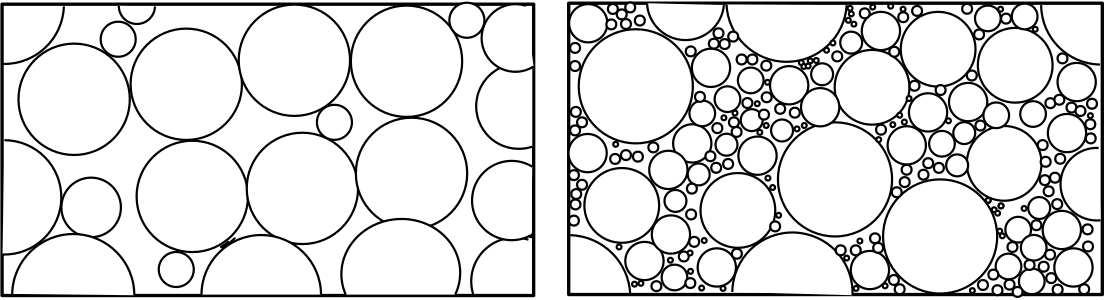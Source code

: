 <?xml version="1.0"?>
<!DOCTYPE ipe SYSTEM "ipe.dtd">
<ipe version="70218" creator="Ipe 7.2.21">
<info created="D:20201123213146" modified="D:20201123213647"/>
<ipestyle name="basic">
<symbol name="arrow/arc(spx)">
<path stroke="sym-stroke" fill="sym-stroke" pen="sym-pen">
0 0 m
-1 0.333 l
-1 -0.333 l
h
</path>
</symbol>
<symbol name="arrow/farc(spx)">
<path stroke="sym-stroke" fill="white" pen="sym-pen">
0 0 m
-1 0.333 l
-1 -0.333 l
h
</path>
</symbol>
<symbol name="arrow/ptarc(spx)">
<path stroke="sym-stroke" fill="sym-stroke" pen="sym-pen">
0 0 m
-1 0.333 l
-0.8 0 l
-1 -0.333 l
h
</path>
</symbol>
<symbol name="arrow/fptarc(spx)">
<path stroke="sym-stroke" fill="white" pen="sym-pen">
0 0 m
-1 0.333 l
-0.8 0 l
-1 -0.333 l
h
</path>
</symbol>
<symbol name="mark/circle(sx)" transformations="translations">
<path fill="sym-stroke">
0.6 0 0 0.6 0 0 e
0.4 0 0 0.4 0 0 e
</path>
</symbol>
<symbol name="mark/disk(sx)" transformations="translations">
<path fill="sym-stroke">
0.6 0 0 0.6 0 0 e
</path>
</symbol>
<symbol name="mark/fdisk(sfx)" transformations="translations">
<group>
<path fill="sym-fill">
0.5 0 0 0.5 0 0 e
</path>
<path fill="sym-stroke" fillrule="eofill">
0.6 0 0 0.6 0 0 e
0.4 0 0 0.4 0 0 e
</path>
</group>
</symbol>
<symbol name="mark/box(sx)" transformations="translations">
<path fill="sym-stroke" fillrule="eofill">
-0.6 -0.6 m
0.6 -0.6 l
0.6 0.6 l
-0.6 0.6 l
h
-0.4 -0.4 m
0.4 -0.4 l
0.4 0.4 l
-0.4 0.4 l
h
</path>
</symbol>
<symbol name="mark/square(sx)" transformations="translations">
<path fill="sym-stroke">
-0.6 -0.6 m
0.6 -0.6 l
0.6 0.6 l
-0.6 0.6 l
h
</path>
</symbol>
<symbol name="mark/fsquare(sfx)" transformations="translations">
<group>
<path fill="sym-fill">
-0.5 -0.5 m
0.5 -0.5 l
0.5 0.5 l
-0.5 0.5 l
h
</path>
<path fill="sym-stroke" fillrule="eofill">
-0.6 -0.6 m
0.6 -0.6 l
0.6 0.6 l
-0.6 0.6 l
h
-0.4 -0.4 m
0.4 -0.4 l
0.4 0.4 l
-0.4 0.4 l
h
</path>
</group>
</symbol>
<symbol name="mark/cross(sx)" transformations="translations">
<group>
<path fill="sym-stroke">
-0.43 -0.57 m
0.57 0.43 l
0.43 0.57 l
-0.57 -0.43 l
h
</path>
<path fill="sym-stroke">
-0.43 0.57 m
0.57 -0.43 l
0.43 -0.57 l
-0.57 0.43 l
h
</path>
</group>
</symbol>
<symbol name="arrow/fnormal(spx)">
<path stroke="sym-stroke" fill="white" pen="sym-pen">
0 0 m
-1 0.333 l
-1 -0.333 l
h
</path>
</symbol>
<symbol name="arrow/pointed(spx)">
<path stroke="sym-stroke" fill="sym-stroke" pen="sym-pen">
0 0 m
-1 0.333 l
-0.8 0 l
-1 -0.333 l
h
</path>
</symbol>
<symbol name="arrow/fpointed(spx)">
<path stroke="sym-stroke" fill="white" pen="sym-pen">
0 0 m
-1 0.333 l
-0.8 0 l
-1 -0.333 l
h
</path>
</symbol>
<symbol name="arrow/linear(spx)">
<path stroke="sym-stroke" pen="sym-pen">
-1 0.333 m
0 0 l
-1 -0.333 l
</path>
</symbol>
<symbol name="arrow/fdouble(spx)">
<path stroke="sym-stroke" fill="white" pen="sym-pen">
0 0 m
-1 0.333 l
-1 -0.333 l
h
-1 0 m
-2 0.333 l
-2 -0.333 l
h
</path>
</symbol>
<symbol name="arrow/double(spx)">
<path stroke="sym-stroke" fill="sym-stroke" pen="sym-pen">
0 0 m
-1 0.333 l
-1 -0.333 l
h
-1 0 m
-2 0.333 l
-2 -0.333 l
h
</path>
</symbol>
<symbol name="arrow/mid-normal(spx)">
<path stroke="sym-stroke" fill="sym-stroke" pen="sym-pen">
0.5 0 m
-0.5 0.333 l
-0.5 -0.333 l
h
</path>
</symbol>
<symbol name="arrow/mid-fnormal(spx)">
<path stroke="sym-stroke" fill="white" pen="sym-pen">
0.5 0 m
-0.5 0.333 l
-0.5 -0.333 l
h
</path>
</symbol>
<symbol name="arrow/mid-pointed(spx)">
<path stroke="sym-stroke" fill="sym-stroke" pen="sym-pen">
0.5 0 m
-0.5 0.333 l
-0.3 0 l
-0.5 -0.333 l
h
</path>
</symbol>
<symbol name="arrow/mid-fpointed(spx)">
<path stroke="sym-stroke" fill="white" pen="sym-pen">
0.5 0 m
-0.5 0.333 l
-0.3 0 l
-0.5 -0.333 l
h
</path>
</symbol>
<symbol name="arrow/mid-double(spx)">
<path stroke="sym-stroke" fill="sym-stroke" pen="sym-pen">
1 0 m
0 0.333 l
0 -0.333 l
h
0 0 m
-1 0.333 l
-1 -0.333 l
h
</path>
</symbol>
<symbol name="arrow/mid-fdouble(spx)">
<path stroke="sym-stroke" fill="white" pen="sym-pen">
1 0 m
0 0.333 l
0 -0.333 l
h
0 0 m
-1 0.333 l
-1 -0.333 l
h
</path>
</symbol>
<pen name="heavier" value="0.8"/>
<pen name="fat" value="1.2"/>
<pen name="ultrafat" value="2"/>
<symbolsize name="large" value="5"/>
<symbolsize name="small" value="2"/>
<symbolsize name="tiny" value="1.1"/>
<arrowsize name="large" value="10"/>
<arrowsize name="small" value="5"/>
<arrowsize name="tiny" value="3"/>
<color name="red" value="1 0 0"/>
<color name="blue" value="0 0 1"/>
<color name="green" value="0 1 0"/>
<color name="yellow" value="1 1 0"/>
<color name="orange" value="1 0.647 0"/>
<color name="gold" value="1 0.843 0"/>
<color name="purple" value="0.627 0.125 0.941"/>
<color name="gray" value="0.745"/>
<color name="brown" value="0.647 0.165 0.165"/>
<color name="navy" value="0 0 0.502"/>
<color name="pink" value="1 0.753 0.796"/>
<color name="seagreen" value="0.18 0.545 0.341"/>
<color name="turquoise" value="0.251 0.878 0.816"/>
<color name="violet" value="0.933 0.51 0.933"/>
<color name="darkblue" value="0 0 0.545"/>
<color name="darkcyan" value="0 0.545 0.545"/>
<color name="darkgray" value="0.663"/>
<color name="darkgreen" value="0 0.392 0"/>
<color name="darkmagenta" value="0.545 0 0.545"/>
<color name="darkorange" value="1 0.549 0"/>
<color name="darkred" value="0.545 0 0"/>
<color name="lightblue" value="0.678 0.847 0.902"/>
<color name="lightcyan" value="0.878 1 1"/>
<color name="lightgray" value="0.827"/>
<color name="lightgreen" value="0.565 0.933 0.565"/>
<color name="lightyellow" value="1 1 0.878"/>
<dashstyle name="dotted" value="[1 3] 0"/>
<dashstyle name="dashed" value="[4] 0"/>
<dashstyle name="dash dotted" value="[4 2 1 2] 0"/>
<dashstyle name="dash dot dotted" value="[4 2 1 2 1 2] 0"/>
<textsize name="large" value="\large"/>
<textsize name="Large" value="\Large"/>
<textsize name="LARGE" value="\LARGE"/>
<textsize name="huge" value="\huge"/>
<textsize name="Huge" value="\Huge"/>
<textsize name="small" value="\small"/>
<textsize name="footnote" value="\footnotesize"/>
<textsize name="tiny" value="\tiny"/>
<textstyle name="center" begin="\begin{center}" end="\end{center}"/>
<textstyle name="itemize" begin="\begin{itemize}" end="\end{itemize}"/>
<textstyle name="item" begin="\begin{itemize}\item{}" end="\end{itemize}"/>
<gridsize name="4 pts" value="4"/>
<gridsize name="8 pts (~3 mm)" value="8"/>
<gridsize name="16 pts (~6 mm)" value="16"/>
<gridsize name="32 pts (~12 mm)" value="32"/>
<gridsize name="10 pts (~3.5 mm)" value="10"/>
<gridsize name="20 pts (~7 mm)" value="20"/>
<gridsize name="14 pts (~5 mm)" value="14"/>
<gridsize name="28 pts (~10 mm)" value="28"/>
<gridsize name="56 pts (~20 mm)" value="56"/>
<anglesize name="90 deg" value="90"/>
<anglesize name="60 deg" value="60"/>
<anglesize name="45 deg" value="45"/>
<anglesize name="30 deg" value="30"/>
<anglesize name="22.5 deg" value="22.5"/>
<opacity name="10%" value="0.1"/>
<opacity name="30%" value="0.3"/>
<opacity name="50%" value="0.5"/>
<opacity name="75%" value="0.75"/>
<tiling name="falling" angle="-60" step="4" width="1"/>
<tiling name="rising" angle="30" step="4" width="1"/>
</ipestyle>
<page>
<layer name="alpha"/>
<view layers="alpha" active="alpha"/>
<group layer="alpha" matrix="1 0 0 1 -182.007 -3.9645">
<path matrix="1.00378 0 0 1 -1.14181 0.360409" stroke="black" fill="white" pen="fat">
206.677 532.186 m
206.677 427.307 l
397.333 427.307 l
397.333 532.186 l
h
</path>
<path stroke="black" fill="white" pen="heavier">
20.0408 0 0 20.0408 232.266 498.308 e
</path>
<path matrix="1 0 0 1 40.366 5.40663" stroke="black" fill="white" pen="heavier">
20.0408 0 0 20.0408 232.266 498.308 e
</path>
<path matrix="1 0 0 1 79.2902 14.0564" stroke="black" fill="white" pen="heavier">
20.0408 0 0 20.0408 232.266 498.308 e
</path>
<path matrix="1 0 0 1 119.656 13.696" stroke="black" fill="white" pen="heavier">
20.0408 0 0 20.0408 232.266 498.308 e
</path>
<path matrix="1 0 0 1 42.5285 -34.9592" stroke="black" fill="white" pen="heavier">
20.0408 0 0 20.0408 232.266 498.308 e
</path>
<path matrix="1 0 0 1 82.1735 -32.0759" stroke="black" fill="white" pen="heavier">
20.0408 0 0 20.0408 232.266 498.308 e
</path>
<path matrix="1 0 0 1 121.458 -26.6698" stroke="black" fill="white" pen="heavier">
20.0408 0 0 20.0408 232.266 498.308 e
</path>
<path matrix="1 0 0 1 0 -1.80205" stroke="black" fill="white" pen="heavier">
10.7157 0 0 10.7157 238.393 461.186 e
</path>
<path stroke="black" fill="white" pen="heavier">
6.30459 0 0 6.30459 248.124 519.932 e
</path>
<path matrix="1 0 0 1 20.9037 -82.8939" stroke="black" fill="white" pen="heavier">
6.30459 0 0 6.30459 248.124 519.932 e
</path>
<path matrix="1 0 0 1 77.8484 -29.9137" stroke="black" fill="white" pen="heavier">
6.30459 0 0 6.30459 248.124 519.932 e
</path>
<path stroke="black" fill="white" pen="heavier" cap="1" join="1">
397.435 449.446 m
397.172 449.736 l
397.699 448.865 l
397.646 448.575 l
396.435 448.76 l
</path>
<path stroke="black" fill="white" pen="heavier" cap="1" join="1">
397.646 449.63 m
393.433 448.971 l
</path>
<path stroke="black" fill="white" pen="heavier" cap="1" join="1">
285.637 444.97 m
285.137 445.207 l
287.165 446.419 l
287.665 446.945 l
286.954 446.366 l
285.716 444.812 l
288.007 446.392 l
290.062 448.262 l
</path>
<path stroke="black" fill="white" pen="heavier">
278.112 428.004 m
21.5148 0 0 -21.5148 299.627 427.926 321.142 428.004 a
</path>
<path stroke="black" fill="white" pen="heavier">
207.172 483.593 m
20.5887 0 0 -20.5887 207.067 463.005 206.474 442.425 a
</path>
<path stroke="black" fill="white" pen="heavier">
397.199 510.341 m
15.3308 0 0 15.3308 392.33 495.804 397.199 481.267 a
</path>
<path stroke="black" fill="white" pen="heavier">
228.571 531.74 m
21.4455 0 0 -21.4455 207.138 532.48 206.707 511.039 a
</path>
<path stroke="black" fill="white" pen="heavier">
376.033 427.771 m
15.7607 0 0 -15.7607 390.98 432.77 395.804 447.774 a
</path>
<path matrix="1.03355 0 0.0132175 0.948183 -18.1125 22.1777" stroke="black" fill="white" pen="heavier">
331.376 428.004 m
20.6914 0 0 -20.6914 350.448 436.027 369.521 428.004 a
</path>
<path stroke="black" fill="white" pen="heavier">
261.366 531.74 m
6.51407 0 0 -6.51407 254.855 531.934 248.341 531.972 a
</path>
<path stroke="black" fill="white" pen="heavier">
397.664 510.109 m
12.1772 0 0 -12.1772 391.13 520.384 394.873 531.972 a
</path>
<path matrix="1 0 0 1 125.53 6.83559" stroke="black" fill="white" pen="heavier">
6.30459 0 0 6.30459 248.124 519.932 e
</path>
<path stroke="black" fill="white" pen="heavier">
209.963 428.236 m
21.9819 0 0 -21.9819 231.941 427.817 253.923 427.771 a
</path>
<path stroke="black" fill="white" pen="heavier">
397.199 474.057 m
14.2703 0 0 14.2703 389.783 461.865 396.734 449.402 a
</path>
</group>
<group matrix="1 0 0 1 22.3454 116.052">
<path matrix="1.00756 0 0 1 -2.28386 -119.296" stroke="black" fill="white" pen="fat">
206.677 532.186 m
206.677 427.307 l
397.333 427.307 l
397.333 532.186 l
h
</path>
<path matrix="1 0 0 1 2.88327 -1.08123" stroke="black" fill="white" pen="heavier">
20.5433 0 0 20.5433 227.22 384.058 e
</path>
<path matrix="1 0 0 1 74.6044 -34.599" stroke="black" fill="white" pen="heavier">
20.5433 0 0 20.5433 227.22 384.058 e
</path>
<path matrix="1 0 0 1 112.447 -55.1424" stroke="black" fill="white" pen="heavier">
20.5433 0 0 20.5433 227.22 384.058 e
</path>
<path stroke="black" fill="white" pen="heavier">
13.4563 0 0 13.4563 315.16 382.616 e
</path>
<path matrix="1 0 0 1 23.7868 13.6957" stroke="black" fill="white" pen="heavier">
13.4563 0 0 13.4563 315.16 382.616 e
</path>
<path matrix="1 0 0 1 51.5383 7.92911" stroke="black" fill="white" pen="heavier">
13.4563 0 0 13.4563 315.16 382.616 e
</path>
<path matrix="1 0 0 1 47.5738 -27.391" stroke="black" fill="white" pen="heavier">
13.4563 0 0 13.4563 315.16 382.616 e
</path>
<path matrix="1 0 0 1 -48.295 -44.3302" stroke="black" fill="white" pen="heavier">
13.4563 0 0 13.4563 315.16 382.616 e
</path>
<path matrix="1 0 0 1 -90.1025 -42.5282" stroke="black" fill="white" pen="heavier">
13.4563 0 0 13.4563 315.16 382.616 e
</path>
<path stroke="black" fill="white" pen="heavier">
6.888 0 0 6.888 257.179 389.626 e
</path>
<path matrix="1 0 0 1 28.1439 -6.28031" stroke="black" fill="white" pen="heavier">
6.888 0 0 6.888 257.179 389.626 e
</path>
<path matrix="1 0 0 1 39.3083 -14.1884" stroke="black" fill="white" pen="heavier">
6.888 0 0 6.888 257.179 389.626 e
</path>
<path matrix="1 0 0 1 78.151 -16.0491" stroke="black" fill="white" pen="heavier">
6.888 0 0 6.888 257.179 389.626 e
</path>
<path matrix="1 0 0 1 92.5717 -12.3277" stroke="black" fill="white" pen="heavier">
6.888 0 0 6.888 257.179 389.626 e
</path>
<path matrix="1 0 0 1 70.4755 -27.9113" stroke="black" fill="white" pen="heavier">
6.888 0 0 6.888 257.179 389.626 e
</path>
<path matrix="1 0 0 1 126.297 -58.3807" stroke="black" fill="white" pen="heavier">
6.888 0 0 6.888 257.179 389.626 e
</path>
<path matrix="1 0 0 1 130.484 -71.871" stroke="black" fill="white" pen="heavier">
6.888 0 0 6.888 257.179 389.626 e
</path>
<path matrix="1 0 0 1 57.2178 -72.8014" stroke="black" fill="white" pen="heavier">
6.888 0 0 6.888 257.179 389.626 e
</path>
<path matrix="1 0 0 1 -23.9565 -69.5451" stroke="black" fill="white" pen="heavier">
6.888 0 0 6.888 257.179 389.626 e
</path>
<path matrix="1 0 0 1 -14.4203 -60.0089" stroke="black" fill="white" pen="heavier">
6.888 0 0 6.888 257.179 389.626 e
</path>
<path matrix="1 0 0 1 2.09371 -71.871" stroke="black" fill="white" pen="heavier">
6.888 0 0 6.888 257.179 389.626 e
</path>
<path matrix="1 0 0 1 16.747 -31.6328" stroke="black" fill="white" pen="heavier">
6.888 0 0 6.888 257.179 389.626 e
</path>
<path matrix="1 0 0 1 -6.74476 -27.2135" stroke="black" fill="white" pen="heavier">
6.888 0 0 6.888 257.179 389.626 e
</path>
<path matrix="1 0 0 1 -15.3506 -36.7498" stroke="black" fill="white" pen="heavier">
6.888 0 0 6.888 257.179 389.626 e
</path>
<path matrix="1 0 0 1 -44.4245 -30.7024" stroke="black" fill="white" pen="heavier">
6.888 0 0 6.888 257.179 389.626 e
</path>
<path matrix="1 0 0 1 -44.1919 16.0484" stroke="black" fill="white" pen="heavier">
6.888 0 0 6.888 257.179 389.626 e
</path>
<path matrix="1 0 0 1 61.1719 13.2573" stroke="black" fill="white" pen="heavier">
6.888 0 0 6.888 257.179 389.626 e
</path>
<path matrix="1 0 0 1 131.647 -5.11736" stroke="black" fill="white" pen="heavier">
6.888 0 0 6.888 257.179 389.626 e
</path>
<path matrix="1 0 0 1 128.158 -23.4921" stroke="black" fill="white" pen="heavier">
6.888 0 0 6.888 257.179 389.626 e
</path>
<path matrix="1 0 0 1 -1.62814 2.5585" stroke="black" fill="white" pen="heavier">
4.63143 0 0 4.63143 273.112 382.532 e
</path>
<path matrix="1 0 0 1 -19.0725 -9.30401" stroke="black" fill="white" pen="heavier">
4.63143 0 0 4.63143 273.112 382.532 e
</path>
<path matrix="1 0 0 1 -10.0014 -4.18701" stroke="black" fill="white" pen="heavier">
4.63143 0 0 4.63143 273.112 382.532 e
</path>
<path matrix="1 0 0 1 67.2188 -20.2358" stroke="black" fill="white" pen="heavier">
4.63143 0 0 4.63143 273.112 382.532 e
</path>
<path matrix="1 0 0 1 86.7565 -10.0018" stroke="black" fill="white" pen="heavier">
4.63143 0 0 4.63143 273.112 382.532 e
</path>
<path matrix="1 0 0 1 100.014 -9.53661" stroke="black" fill="white" pen="heavier">
4.63143 0 0 4.63143 273.112 382.532 e
</path>
<path matrix="1 0 0 1 94.6646 -51.1704" stroke="black" fill="white" pen="heavier">
4.63143 0 0 4.63143 273.112 382.532 e
</path>
<path matrix="1 0 0 1 100.247 -57.683" stroke="black" fill="white" pen="heavier">
4.63143 0 0 4.63143 273.112 382.532 e
</path>
<path matrix="1 0 0 1 91.1757 -64.4281" stroke="black" fill="white" pen="heavier">
4.63143 0 0 4.63143 273.112 382.532 e
</path>
<path matrix="1 0 0 1 99.549 -69.7777" stroke="black" fill="white" pen="heavier">
4.63143 0 0 4.63143 273.112 382.532 e
</path>
<path matrix="1 0 0 1 -29.0741 -68.3822" stroke="black" fill="white" pen="heavier">
4.63143 0 0 4.63143 273.112 382.532 e
</path>
<path matrix="1 0 0 1 83.7326 24.8869" stroke="black" fill="white" pen="heavier">
4.63143 0 0 4.63143 273.112 382.532 e
</path>
<path matrix="1 0 0 1 96.9903 25.5847" stroke="black" fill="white" pen="heavier">
4.63143 0 0 4.63143 273.112 382.532 e
</path>
<path matrix="1 0 0 1 1.62814 0.697774" stroke="black" fill="white" pen="heavier">
3.95405 0 0 3.95405 270.204 370.089 e
</path>
<path matrix="1 0 0 1 -7.44288 -8.14109" stroke="black" fill="white" pen="heavier">
3.95405 0 0 3.95405 270.204 370.089 e
</path>
<path matrix="1 0 0 1 -17.4443 -18.8403" stroke="black" fill="white" pen="heavier">
3.95405 0 0 3.95405 270.204 370.089 e
</path>
<path matrix="1 0 0 1 -25.8176 -28.3765" stroke="black" fill="white" pen="heavier">
3.95405 0 0 3.95405 270.204 370.089 e
</path>
<path matrix="1 0 0 1 12.56 -3.02408" stroke="black" fill="white" pen="heavier">
3.95405 0 0 3.95405 270.204 370.089 e
</path>
<path matrix="1 0 0 1 26.9806 17.2114" stroke="black" fill="white" pen="heavier">
3.95405 0 0 3.95405 270.204 370.089 e
</path>
<path matrix="1 0 0 1 37.4472 28.6083" stroke="black" fill="white" pen="heavier">
3.95405 0 0 3.95405 270.204 370.089 e
</path>
<path matrix="1 0 0 1 78.1507 -3.95445" stroke="black" fill="white" pen="heavier">
3.95405 0 0 3.95405 270.204 370.089 e
</path>
<path matrix="1 0 0 1 75.5922 -15.584" stroke="black" fill="white" pen="heavier">
3.95405 0 0 3.95405 270.204 370.089 e
</path>
<path matrix="1 0 0 1 105.131 -30.935" stroke="black" fill="white" pen="heavier">
3.95405 0 0 3.95405 270.204 370.089 e
</path>
<path stroke="black" fill="white" pen="heavier">
262.761 412.42 m
21.661 0 0 21.661 284.399 413.439 306.023 412.188 a
</path>
<path stroke="black" fill="white" pen="heavier">
261.831 412.188 m
13.8761 0 0 -13.8761 248.016 413.486 234.153 412.885 a
</path>
<path stroke="black" fill="white" pen="heavier">
264.855 308.917 m
21.6419 0 0 -21.6419 286.496 308.704 308.117 307.754 a
</path>
<path stroke="black" fill="white" pen="heavier">
206.474 329.385 m
22.2494 0 0 -22.2494 205.872 307.144 228.105 307.987 a
</path>
<path stroke="black" fill="white" pen="heavier">
396.734 360.785 m
13.069 0 0 13.069 396.071 347.733 397.432 334.735 a
</path>
<path stroke="black" fill="white" pen="heavier">
376.033 412.188 m
21.5911 0 0 21.5911 397.624 412.376 397.199 390.789 a
</path>
<path stroke="black" fill="white" pen="heavier">
1.7773 0 0 1.7773 225.043 408.865 e
</path>
<path matrix="1 0 0 1 3.05306 2.49823" stroke="black" fill="white" pen="heavier">
1.7773 0 0 1.7773 225.043 408.865 e
</path>
<path matrix="1 0 0 1 -3.19221 1.9431" stroke="black" fill="white" pen="heavier">
1.7773 0 0 1.7773 225.043 408.865 e
</path>
<path matrix="1 0 0 1 -3.74734 -3.60825" stroke="black" fill="white" pen="heavier">
1.7773 0 0 1.7773 225.043 408.865 e
</path>
<path matrix="1 0 0 1 1.52644 -3.46947" stroke="black" fill="white" pen="heavier">
1.7773 0 0 1.7773 225.043 408.865 e
</path>
<path matrix="1 0 0 1 6.52265 -2.22041" stroke="black" fill="white" pen="heavier">
1.7773 0 0 1.7773 225.043 408.865 e
</path>
<path matrix="1 0 0 1 -16.793 -12.0741" stroke="black" fill="white" pen="heavier">
1.7773 0 0 1.7773 225.043 408.865 e
</path>
<path matrix="1 0 0 1 -16.793 -18.5969" stroke="black" fill="white" pen="heavier">
1.7773 0 0 1.7773 225.043 408.865 e
</path>
<path matrix="1 0 0 1 -16.5154 -35.1121" stroke="black" fill="white" pen="heavier">
1.7773 0 0 1.7773 225.043 408.865 e
</path>
<path matrix="1 0 0 1 -14.2949 -38.8593" stroke="black" fill="white" pen="heavier">
1.7773 0 0 1.7773 225.043 408.865 e
</path>
<path matrix="1 0 0 1 -16.793 -41.7738" stroke="black" fill="white" pen="heavier">
1.7773 0 0 1.7773 225.043 408.865 e
</path>
<path matrix="1 0 0 1 -17.2094 -57.8727" stroke="black" fill="white" pen="heavier">
1.7773 0 0 1.7773 225.043 408.865 e
</path>
<path matrix="1 0 0 1 -14.2949 -61.3423" stroke="black" fill="white" pen="heavier">
1.7773 0 0 1.7773 225.043 408.865 e
</path>
<path matrix="1 0 0 1 -16.3767 -64.6731" stroke="black" fill="white" pen="heavier">
1.7773 0 0 1.7773 225.043 408.865 e
</path>
<path matrix="1 0 0 1 -16.6542 -68.4202" stroke="black" fill="white" pen="heavier">
1.7773 0 0 1.7773 225.043 408.865 e
</path>
<path matrix="1 0 0 1 -17.2094 -74.2491" stroke="black" fill="white" pen="heavier">
1.7773 0 0 1.7773 225.043 408.865 e
</path>
<path matrix="1 0 0 1 -2.35951 -52.0438" stroke="black" fill="white" pen="heavier">
1.7773 0 0 1.7773 225.043 408.865 e
</path>
<path matrix="1 0 0 1 1.52644 -50.6559" stroke="black" fill="white" pen="heavier">
1.7773 0 0 1.7773 225.043 408.865 e
</path>
<path matrix="1 0 0 1 5.82873 -51.2111" stroke="black" fill="white" pen="heavier">
1.7773 0 0 1.7773 225.043 408.865 e
</path>
<path matrix="1 0 0 1 11.3801 -47.8802" stroke="black" fill="white" pen="heavier">
1.7773 0 0 1.7773 225.043 408.865 e
</path>
<path matrix="1 0 0 1 28.1729 -29.6996" stroke="black" fill="white" pen="heavier">
1.7773 0 0 1.7773 225.043 408.865 e
</path>
<path matrix="1 0 0 1 24.8421 -13.3231" stroke="black" fill="white" pen="heavier">
1.7773 0 0 1.7773 225.043 408.865 e
</path>
<path matrix="1 0 0 1 34.8345 -6.80028" stroke="black" fill="white" pen="heavier">
1.7773 0 0 1.7773 225.043 408.865 e
</path>
<path matrix="1 0 0 1 33.1691 -10.5474" stroke="black" fill="white" pen="heavier">
1.7773 0 0 1.7773 225.043 408.865 e
</path>
<path matrix="1 0 0 1 37.0551 -10.6862" stroke="black" fill="white" pen="heavier">
1.7773 0 0 1.7773 225.043 408.865 e
</path>
<path matrix="1 0 0 1 45.2433 -31.9201" stroke="black" fill="white" pen="heavier">
1.7773 0 0 1.7773 225.043 408.865 e
</path>
<path matrix="1 0 0 1 34.4182 -40.9411" stroke="black" fill="white" pen="heavier">
1.7773 0 0 1.7773 225.043 408.865 e
</path>
<path matrix="1 0 0 1 31.9201 -51.0723" stroke="black" fill="white" pen="heavier">
1.7773 0 0 1.7773 225.043 408.865 e
</path>
<path matrix="1 0 0 1 34.0018 -55.2358" stroke="black" fill="white" pen="heavier">
1.7773 0 0 1.7773 225.043 408.865 e
</path>
<path matrix="1 0 0 1 38.3041 -53.8479" stroke="black" fill="white" pen="heavier">
1.7773 0 0 1.7773 225.043 408.865 e
</path>
<path matrix="1 0 0 1 24.9809 -72.0286" stroke="black" fill="white" pen="heavier">
1.7773 0 0 1.7773 225.043 408.865 e
</path>
<path matrix="1 0 0 1 25.2584 -62.7301" stroke="black" fill="white" pen="heavier">
1.7773 0 0 1.7773 225.043 408.865 e
</path>
<path matrix="1 0 0 1 22.344 -87.156" stroke="black" fill="white" pen="heavier">
1.7773 0 0 1.7773 225.043 408.865 e
</path>
<path matrix="1 0 0 1 26.0911 -81.8823" stroke="black" fill="white" pen="heavier">
1.7773 0 0 1.7773 225.043 408.865 e
</path>
<path matrix="1 0 0 1 12.4903 -97.8424" stroke="black" fill="white" pen="heavier">
1.7773 0 0 1.7773 225.043 408.865 e
</path>
<path matrix="1 0 0 1 55.2357 -76.3309" stroke="black" fill="white" pen="heavier">
1.7773 0 0 1.7773 225.043 408.865 e
</path>
<path matrix="1 0 0 1 51.211 -36.0836" stroke="black" fill="white" pen="heavier">
1.7773 0 0 1.7773 225.043 408.865 e
</path>
<path matrix="1 0 0 1 52.1825 -29.8384" stroke="black" fill="white" pen="heavier">
1.7773 0 0 1.7773 225.043 408.865 e
</path>
<path matrix="1 0 0 1 52.0437 -18.4581" stroke="black" fill="white" pen="heavier">
1.7773 0 0 1.7773 225.043 408.865 e
</path>
<path matrix="1 0 0 1 43.1615 -16.2376" stroke="black" fill="white" pen="heavier">
1.7773 0 0 1.7773 225.043 408.865 e
</path>
<path matrix="1 0 0 1 47.0475 -16.2376" stroke="black" fill="white" pen="heavier">
1.7773 0 0 1.7773 225.043 408.865 e
</path>
<path matrix="1 0 0 1 40.3859 -38.8593" stroke="black" fill="white" pen="heavier">
1.7773 0 0 1.7773 225.043 408.865 e
</path>
<path matrix="1 0 0 1 41.3574 -42.3289" stroke="black" fill="white" pen="heavier">
1.7773 0 0 1.7773 225.043 408.865 e
</path>
<path matrix="1 0 0 1 24.7033 -96.7321" stroke="black" fill="white" pen="heavier">
1.7773 0 0 1.7773 225.043 408.865 e
</path>
<path matrix="1 0 0 1 78.829 -84.9355" stroke="black" fill="white" pen="heavier">
1.7773 0 0 1.7773 225.043 408.865 e
</path>
<path matrix="1 0 0 1 84.2415 -84.9355" stroke="black" fill="white" pen="heavier">
1.7773 0 0 1.7773 225.043 408.865 e
</path>
<path matrix="1 0 0 1 97.9811 -95.6218" stroke="black" fill="white" pen="heavier">
1.7773 0 0 1.7773 225.043 408.865 e
</path>
<path matrix="1 0 0 1 100.063 -98.9526" stroke="black" fill="white" pen="heavier">
1.7773 0 0 1.7773 225.043 408.865 e
</path>
<path matrix="1 0 0 1 133.787 -93.6789" stroke="black" fill="white" pen="heavier">
1.7773 0 0 1.7773 225.043 408.865 e
</path>
<path matrix="1 0 0 1 130.04 -97.426" stroke="black" fill="white" pen="heavier">
1.7773 0 0 1.7773 225.043 408.865 e
</path>
<path matrix="1 0 0 1 139.616 -97.2872" stroke="black" fill="white" pen="heavier">
1.7773 0 0 1.7773 225.043 408.865 e
</path>
<path matrix="1 0 0 1 110.333 -53.5704" stroke="black" fill="white" pen="heavier">
1.7773 0 0 1.7773 225.043 408.865 e
</path>
<path matrix="1 0 0 1 102.561 -55.9297" stroke="black" fill="white" pen="heavier">
1.7773 0 0 1.7773 225.043 408.865 e
</path>
<path matrix="1 0 0 1 101.867 -60.3708" stroke="black" fill="white" pen="heavier">
1.7773 0 0 1.7773 225.043 408.865 e
</path>
<path matrix="1 0 0 1 57.0399 -34.0019" stroke="black" fill="white" pen="heavier">
1.7773 0 0 1.7773 225.043 408.865 e
</path>
<path matrix="1 0 0 1 62.3137 -35.3897" stroke="black" fill="white" pen="heavier">
1.7773 0 0 1.7773 225.043 408.865 e
</path>
<path matrix="1 0 0 1 77.5799 -15.1273" stroke="black" fill="white" pen="heavier">
1.7773 0 0 1.7773 225.043 408.865 e
</path>
<path matrix="1 0 0 1 98.1199 -13.4619" stroke="black" fill="white" pen="heavier">
1.7773 0 0 1.7773 225.043 408.865 e
</path>
<path matrix="1 0 0 1 93.3429 -41.5165" stroke="black" fill="white" pen="heavier">
1.7773 0 0 1.7773 225.043 408.865 e
</path>
<path matrix="1 0 0 1 91.1873 -80.625" stroke="black" fill="white" pen="heavier">
1.7773 0 0 1.7773 225.043 408.865 e
</path>
<path matrix="1 0 0 1 154.315 -31.9704" stroke="black" fill="white" pen="heavier">
1.7773 0 0 1.7773 225.043 408.865 e
</path>
<path matrix="1 0 0 1 157.549 -30.7386" stroke="black" fill="white" pen="heavier">
1.7773 0 0 1.7773 225.043 408.865 e
</path>
<path matrix="1 0 0 1 87.492 0.363418" stroke="black" fill="white" pen="heavier">
1.7773 0 0 1.7773 225.043 408.865 e
</path>
<path matrix="1 0 0 1 101.349 -1.02232" stroke="black" fill="white" pen="heavier">
1.7773 0 0 1.7773 225.043 408.865 e
</path>
<path matrix="1 0 0 1 41.4548 -86.168" stroke="black" fill="white" pen="heavier">
1.7773 0 0 1.7773 225.043 408.865 e
</path>
<path matrix="1 0 0 1 167.865 -83.5505" stroke="black" fill="white" pen="heavier">
1.7773 0 0 1.7773 225.043 408.865 e
</path>
<path matrix="1 0 0 1 153.699 -63.6883" stroke="black" fill="white" pen="heavier">
1.7773 0 0 1.7773 225.043 408.865 e
</path>
<path matrix="1 0 0 1 156.779 -68.3074" stroke="black" fill="white" pen="heavier">
1.7773 0 0 1.7773 225.043 408.865 e
</path>
<path matrix="1 0 0 1 157.856 -51.9865" stroke="black" fill="white" pen="heavier">
1.7773 0 0 1.7773 225.043 408.865 e
</path>
<path matrix="1 0 0 1 151.544 -47.0595" stroke="black" fill="white" pen="heavier">
1.7773 0 0 1.7773 225.043 408.865 e
</path>
<path matrix="1 0 0 1 152.621 -53.0643" stroke="black" fill="white" pen="heavier">
1.7773 0 0 1.7773 225.043 408.865 e
</path>
<path matrix="1 0 0 1 152.314 -59.6851" stroke="black" fill="white" pen="heavier">
1.7773 0 0 1.7773 225.043 408.865 e
</path>
<path matrix="1 0 0 1 154.623 -94.9443" stroke="black" fill="white" pen="heavier">
1.7773 0 0 1.7773 225.043 408.865 e
</path>
<path matrix="1 0 0 1 156.933 -99.1015" stroke="black" fill="white" pen="heavier">
1.7773 0 0 1.7773 225.043 408.865 e
</path>
<path matrix="1 0 0 1 167.711 -77.3917" stroke="black" fill="white" pen="heavier">
1.7773 0 0 1.7773 225.043 408.865 e
</path>
<path matrix="1 0 0 1 166.479 -98.9475" stroke="black" fill="white" pen="heavier">
1.7773 0 0 1.7773 225.043 408.865 e
</path>
<path matrix="1 0 0 1 0 -6.00485" stroke="black" fill="white" pen="heavier">
0.870988 0 0 0.870988 277.524 390.416 e
</path>
<path matrix="1 0 0 1 -3.69487 -13.7029" stroke="black" fill="white" pen="heavier">
0.870988 0 0 0.870988 277.524 390.416 e
</path>
<path matrix="1 0 0 1 -2.77104 -24.0189" stroke="black" fill="white" pen="heavier">
0.870988 0 0 0.870988 277.524 390.416 e
</path>
<path matrix="1 0 0 1 -0.461487 -21.5554" stroke="black" fill="white" pen="heavier">
0.870988 0 0 0.870988 277.524 390.416 e
</path>
<path matrix="1 0 0 1 0.154395 -40.4938" stroke="black" fill="white" pen="heavier">
0.870988 0 0 0.870988 277.524 390.416 e
</path>
<path matrix="1 0 0 1 1.84807 -43.8811" stroke="black" fill="white" pen="heavier">
0.870988 0 0 0.870988 277.524 390.416 e
</path>
<path matrix="1 0 0 1 4.00366 -53.8892" stroke="black" fill="white" pen="heavier">
0.870988 0 0 0.870988 277.524 390.416 e
</path>
<path matrix="1 0 0 1 10.6244 -22.7872" stroke="black" fill="white" pen="heavier">
0.870988 0 0 0.870988 277.524 390.416 e
</path>
<path matrix="1 0 0 1 13.2419 -21.5554" stroke="black" fill="white" pen="heavier">
0.870988 0 0 0.870988 277.524 390.416 e
</path>
<path matrix="1 0 0 1 40.0327 -26.6364" stroke="black" fill="white" pen="heavier">
0.870988 0 0 0.870988 277.524 390.416 e
</path>
<path matrix="1 0 0 1 45.1138 -21.2475" stroke="black" fill="white" pen="heavier">
0.870988 0 0 0.870988 277.524 390.416 e
</path>
<path matrix="1 0 0 1 47.5773 -17.8601" stroke="black" fill="white" pen="heavier">
0.870988 0 0 0.870988 277.524 390.416 e
</path>
<path matrix="1 0 0 1 49.271 -20.3236" stroke="black" fill="white" pen="heavier">
0.870988 0 0 0.870988 277.524 390.416 e
</path>
<path matrix="1 0 0 1 50.9646 -11.8553" stroke="black" fill="white" pen="heavier">
0.870988 0 0 0.870988 277.524 390.416 e
</path>
<path matrix="1 0 0 1 48.8091 20.3246" stroke="black" fill="white" pen="heavier">
0.870988 0 0 0.870988 277.524 390.416 e
</path>
<path matrix="1 0 0 1 44.3439 21.4023" stroke="black" fill="white" pen="heavier">
0.870988 0 0 0.870988 277.524 390.416 e
</path>
<path matrix="1 0 0 1 37.8772 21.0944" stroke="black" fill="white" pen="heavier">
0.870988 0 0 0.870988 277.524 390.416 e
</path>
<path matrix="1 0 0 1 29.7167 20.6325" stroke="black" fill="white" pen="heavier">
0.870988 0 0 0.870988 277.524 390.416 e
</path>
<path matrix="1 0 0 1 30.1786 18.6309" stroke="black" fill="white" pen="heavier">
0.870988 0 0 0.870988 277.524 390.416 e
</path>
<path matrix="1 0 0 1 29.1008 16.3213" stroke="black" fill="white" pen="heavier">
0.870988 0 0 0.870988 277.524 390.416 e
</path>
<path matrix="1 0 0 1 31.1025 14.9356" stroke="black" fill="white" pen="heavier">
0.870988 0 0 0.870988 277.524 390.416 e
</path>
<path matrix="1 0 0 1 23.5579 8.16089" stroke="black" fill="white" pen="heavier">
0.870988 0 0 0.870988 277.524 390.416 e
</path>
<path matrix="1 0 0 1 21.2483 5.54339" stroke="black" fill="white" pen="heavier">
0.870988 0 0 0.870988 277.524 390.416 e
</path>
<path matrix="1 0 0 1 17.5531 1.8481" stroke="black" fill="white" pen="heavier">
0.870988 0 0 0.870988 277.524 390.416 e
</path>
<path matrix="1 0 0 1 15.3975 1.69413" stroke="black" fill="white" pen="heavier">
0.870988 0 0 0.870988 277.524 390.416 e
</path>
<path matrix="1 0 0 1 12.1641 1.07825" stroke="black" fill="white" pen="heavier">
0.870988 0 0 0.870988 277.524 390.416 e
</path>
<path matrix="1 0 0 1 13.0879 -0.307485" stroke="black" fill="white" pen="heavier">
0.870988 0 0 0.870988 277.524 390.416 e
</path>
<path matrix="1 0 0 1 14.6276 -0.153514" stroke="black" fill="white" pen="heavier">
0.870988 0 0 0.870988 277.524 390.416 e
</path>
<path matrix="1 0 0 1 -15.7046 -18.7839" stroke="black" fill="white" pen="heavier">
0.870988 0 0 0.870988 277.524 390.416 e
</path>
<path matrix="1 0 0 1 -11.7013 -17.0903" stroke="black" fill="white" pen="heavier">
0.870988 0 0 0.870988 277.524 390.416 e
</path>
<path matrix="1 0 0 1 -54.6591 -28.3301" stroke="black" fill="white" pen="heavier">
0.870988 0 0 0.870988 277.524 390.416 e
</path>
<path matrix="1 0 0 1 -53.4273 -65.283" stroke="black" fill="white" pen="heavier">
0.870988 0 0 0.870988 277.524 390.416 e
</path>
<path matrix="1 0 0 1 -47.8844 -78.6784" stroke="black" fill="white" pen="heavier">
0.870988 0 0 0.870988 277.524 390.416 e
</path>
<path matrix="1 0 0 1 -45.5748 -78.3705" stroke="black" fill="white" pen="heavier">
0.870988 0 0 0.870988 277.524 390.416 e
</path>
<path matrix="1 0 0 1 -34.9509 -70.0561" stroke="black" fill="white" pen="heavier">
0.870988 0 0 0.870988 277.524 390.416 e
</path>
<path matrix="1 0 0 1 -27.8682 -67.4386" stroke="black" fill="white" pen="heavier">
0.870988 0 0 0.870988 277.524 390.416 e
</path>
<path matrix="1 0 0 1 -22.7872 -62.9735" stroke="black" fill="white" pen="heavier">
0.870988 0 0 0.870988 277.524 390.416 e
</path>
<path matrix="1 0 0 1 -27.7143 -74.0593" stroke="black" fill="white" pen="heavier">
0.870988 0 0 0.870988 277.524 390.416 e
</path>
<path matrix="1 0 0 1 -23.711 -80.0642" stroke="black" fill="white" pen="heavier">
0.870988 0 0 0.870988 277.524 390.416 e
</path>
<path matrix="1 0 0 1 -16.0125 -80.2182" stroke="black" fill="white" pen="heavier">
0.870988 0 0 0.870988 277.524 390.416 e
</path>
<path matrix="1 0 0 1 33.258 -63.1274" stroke="black" fill="white" pen="heavier">
0.870988 0 0 0.870988 277.524 390.416 e
</path>
<path matrix="1 0 0 1 28.485 -69.2862" stroke="black" fill="white" pen="heavier">
0.870988 0 0 0.870988 277.524 390.416 e
</path>
<path matrix="1 0 0 1 73.7523 -80.988" stroke="black" fill="white" pen="heavier">
0.870988 0 0 0.870988 277.524 390.416 e
</path>
<path matrix="1 0 0 1 42.3423 -79.2943" stroke="black" fill="white" pen="heavier">
0.870988 0 0 0.870988 277.524 390.416 e
</path>
<path matrix="1 0 0 1 31.8723 -80.2182" stroke="black" fill="white" pen="heavier">
0.870988 0 0 0.870988 277.524 390.416 e
</path>
<path matrix="1 0 0 1 65.1299 -19.8617" stroke="black" fill="white" pen="heavier">
0.870988 0 0 0.870988 277.524 390.416 e
</path>
<path matrix="1 0 0 1 116.248 -18.0141" stroke="black" fill="white" pen="heavier">
0.870988 0 0 0.870988 277.524 390.416 e
</path>
<path matrix="1 0 0 1 96.3859 13.0879" stroke="black" fill="white" pen="heavier">
0.870988 0 0 0.870988 277.524 390.416 e
</path>
<path matrix="1 0 0 1 83.9143 20.3246" stroke="black" fill="white" pen="heavier">
0.870988 0 0 0.870988 277.524 390.416 e
</path>
<path matrix="1 0 0 1 81.6048 -51.8876" stroke="black" fill="white" pen="heavier">
0.870988 0 0 0.870988 277.524 390.416 e
</path>
<path matrix="1 0 0 1 82.8365 -53.1194" stroke="black" fill="white" pen="heavier">
0.870988 0 0 0.870988 277.524 390.416 e
</path>
<path matrix="1 0 0 1 84.0683 -50.5019" stroke="black" fill="white" pen="heavier">
0.870988 0 0 0.870988 277.524 390.416 e
</path>
<path matrix="1 0 0 1 84.0683 -50.5019" stroke="black" fill="white" pen="heavier">
0.870988 0 0 0.870988 277.524 390.416 e
</path>
<path matrix="1 0 0 1 79.4492 -48.5002" stroke="black" fill="white" pen="heavier">
0.870988 0 0 0.870988 277.524 390.416 e
</path>
<path matrix="1 0 0 1 79.4492 -48.5002" stroke="black" fill="white" pen="heavier">
0.870988 0 0 0.870988 277.524 390.416 e
</path>
<path matrix="1 0 0 1 83.6064 -59.5861" stroke="black" fill="white" pen="heavier">
0.870988 0 0 0.870988 277.524 390.416 e
</path>
<path matrix="1 0 0 1 84.5302 -61.2798" stroke="black" fill="white" pen="heavier">
0.870988 0 0 0.870988 277.524 390.416 e
</path>
<path matrix="1 0 0 1 92.3827 -51.4257" stroke="black" fill="white" pen="heavier">
0.870988 0 0 0.870988 277.524 390.416 e
</path>
<path matrix="1 0 0 1 108.64 -57.7279" stroke="black" fill="white" pen="heavier">
1.7773 0 0 1.7773 225.043 408.865 e
</path>
<path matrix="1 0 0 1 149.288 -75.8964" stroke="black" fill="white" pen="heavier">
1.7773 0 0 1.7773 225.043 408.865 e
</path>
<path matrix="1 0 0 1 140.665 -83.7489" stroke="black" fill="white" pen="heavier">
1.7773 0 0 1.7773 225.043 408.865 e
</path>
<path matrix="1 0 0 1 154.215 -86.5204" stroke="black" fill="white" pen="heavier">
1.7773 0 0 1.7773 225.043 408.865 e
</path>
<path matrix="1 0 0 1 151.905 -90.8315" stroke="black" fill="white" pen="heavier">
1.7773 0 0 1.7773 225.043 408.865 e
</path>
<path matrix="1 0 0 1 142.513 -99.9158" stroke="black" fill="white" pen="heavier">
1.7773 0 0 1.7773 225.043 408.865 e
</path>
<path matrix="1 0 0 1 135.276 -99.2999" stroke="black" fill="white" pen="heavier">
1.7773 0 0 1.7773 225.043 408.865 e
</path>
<path matrix="1 0 0 1 92.3187 -84.0568" stroke="black" fill="white" pen="heavier">
1.7773 0 0 1.7773 225.043 408.865 e
</path>
<path matrix="1 0 0 1 114.182 -55.2644" stroke="black" fill="white" pen="heavier">
1.7773 0 0 1.7773 225.043 408.865 e
</path>
<path matrix="1 0 0 1 129.118 -40.0213" stroke="black" fill="white" pen="heavier">
1.7773 0 0 1.7773 225.043 408.865 e
</path>
<path matrix="1 0 0 1 161.913 -33.5545" stroke="black" fill="white" pen="heavier">
1.7773 0 0 1.7773 225.043 408.865 e
</path>
<path matrix="1 0 0 1 165.147 -34.7863" stroke="black" fill="white" pen="heavier">
1.7773 0 0 1.7773 225.043 408.865 e
</path>
<path matrix="1 0 0 1 158.68 -15.8479" stroke="black" fill="white" pen="heavier">
1.7773 0 0 1.7773 225.043 408.865 e
</path>
<path matrix="1 0 0 1 124.345 2.01266" stroke="black" fill="white" pen="heavier">
1.7773 0 0 1.7773 225.043 408.865 e
</path>
<path matrix="1 0 0 1 128.656 -7.22557" stroke="black" fill="white" pen="heavier">
1.7773 0 0 1.7773 225.043 408.865 e
</path>
<path matrix="1 0 0 1 138.356 -1.52866" stroke="black" fill="white" pen="heavier">
1.7773 0 0 1.7773 225.043 408.865 e
</path>
<path matrix="1 0 0 1 40.1227 -7.99542" stroke="black" fill="white" pen="heavier">
1.7773 0 0 1.7773 225.043 408.865 e
</path>
<path matrix="1 0 0 1 146.824 -90.2156" stroke="black" fill="white" pen="heavier">
1.7773 0 0 1.7773 225.043 408.865 e
</path>
<path matrix="1 0 0 1 106.33 1.24281" stroke="black" fill="white" pen="heavier">
1.7773 0 0 1.7773 225.043 408.865 e
</path>
<path matrix="1 0 0 1 105.406 -25.702" stroke="black" fill="white" pen="heavier">
1.7773 0 0 1.7773 225.043 408.865 e
</path>
<path matrix="1 0 0 1 114.798 -27.2417" stroke="black" fill="white" pen="heavier">
1.7773 0 0 1.7773 225.043 408.865 e
</path>
<path matrix="1 0 0 1 126.038 -22.0067" stroke="black" fill="white" pen="heavier">
1.7773 0 0 1.7773 225.043 408.865 e
</path>
<path matrix="1 0 0 1 168.688 -39.5594" stroke="black" fill="white" pen="heavier">
1.7773 0 0 1.7773 225.043 408.865 e
</path>
<path matrix="1 0 0 1 168.842 -44.6404" stroke="black" fill="white" pen="heavier">
1.7773 0 0 1.7773 225.043 408.865 e
</path>
<path matrix="1 0 0 1 169.304 -32.1688" stroke="black" fill="white" pen="heavier">
1.7773 0 0 1.7773 225.043 408.865 e
</path>
<path matrix="1 0 0 1 98.9997 -64.0348" stroke="black" fill="white" pen="heavier">
1.7773 0 0 1.7773 225.043 408.865 e
</path>
<path matrix="1 0 0 1 155.969 -58.7998" stroke="black" fill="white" pen="heavier">
1.7773 0 0 1.7773 225.043 408.865 e
</path>
</group>
</page>
</ipe>
